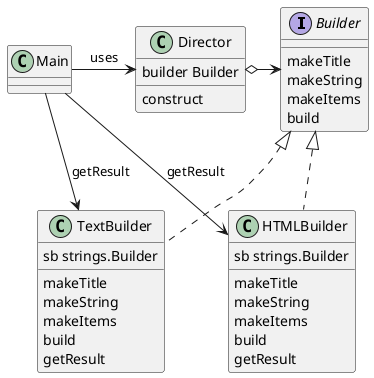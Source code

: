 @startuml
interface Builder {
  {method} makeTitle
	{method} makeString
	{method} makeItems
	{method} build
}
class TextBuilder {
  sb strings.Builder
  {method} makeTitle
	{method} makeString
	{method} makeItems
	{method} build
	{method} getResult
}
class HTMLBuilder {
  sb strings.Builder
  {method} makeTitle
	{method} makeString
	{method} makeItems
	{method} build
	{method} getResult
}
class Director {
  builder Builder
  {method} construct
}

Main -> Director : uses
Main -> TextBuilder : getResult
Main -> HTMLBuilder : getResult
Director o-> Builder
Builder <|.. TextBuilder
Builder <|.. HTMLBuilder
@enduml
